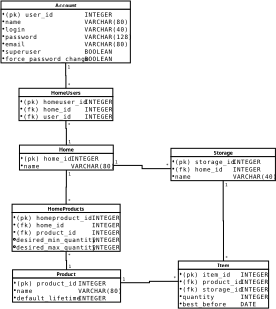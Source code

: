 <?xml version="1.0" encoding="UTF-8"?>
<dia:diagram xmlns:dia="http://www.lysator.liu.se/~alla/dia/">
  <dia:layer name="Background" visible="true" active="true">
    <dia:object type="Database - Table" version="0" id="O0">
      <dia:attribute name="obj_pos">
        <dia:point val="-6.4,19.4"/>
      </dia:attribute>
      <dia:attribute name="obj_bb">
        <dia:rectangle val="-6.4,19.4;5.295,22.9"/>
      </dia:attribute>
      <dia:attribute name="meta">
        <dia:composite type="dict"/>
      </dia:attribute>
      <dia:attribute name="elem_corner">
        <dia:point val="-6.4,19.4"/>
      </dia:attribute>
      <dia:attribute name="elem_width">
        <dia:real val="11.695"/>
      </dia:attribute>
      <dia:attribute name="elem_height">
        <dia:real val="3.5"/>
      </dia:attribute>
      <dia:attribute name="text_colour">
        <dia:color val="#000000"/>
      </dia:attribute>
      <dia:attribute name="line_colour">
        <dia:color val="#000000"/>
      </dia:attribute>
      <dia:attribute name="fill_colour">
        <dia:color val="#ffffff"/>
      </dia:attribute>
      <dia:attribute name="line_width">
        <dia:real val="0.1"/>
      </dia:attribute>
      <dia:attribute name="name">
        <dia:string>#Product#</dia:string>
      </dia:attribute>
      <dia:attribute name="comment">
        <dia:string>##</dia:string>
      </dia:attribute>
      <dia:attribute name="visible_comment">
        <dia:boolean val="false"/>
      </dia:attribute>
      <dia:attribute name="tagging_comment">
        <dia:boolean val="false"/>
      </dia:attribute>
      <dia:attribute name="underline_primary_key">
        <dia:boolean val="false"/>
      </dia:attribute>
      <dia:attribute name="bold_primary_keys">
        <dia:boolean val="false"/>
      </dia:attribute>
      <dia:attribute name="normal_font">
        <dia:font family="monospace" style="0" name="Courier"/>
      </dia:attribute>
      <dia:attribute name="name_font">
        <dia:font family="sans" style="80" name="Helvetica-Bold"/>
      </dia:attribute>
      <dia:attribute name="comment_font">
        <dia:font family="sans" style="8" name="Helvetica-Oblique"/>
      </dia:attribute>
      <dia:attribute name="normal_font_height">
        <dia:real val="0.8"/>
      </dia:attribute>
      <dia:attribute name="name_font_height">
        <dia:real val="0.7"/>
      </dia:attribute>
      <dia:attribute name="comment_font_height">
        <dia:real val="0.7"/>
      </dia:attribute>
      <dia:attribute name="attributes">
        <dia:composite type="table_attribute">
          <dia:attribute name="name">
            <dia:string>#(pk) product_id#</dia:string>
          </dia:attribute>
          <dia:attribute name="type">
            <dia:string>#INTEGER#</dia:string>
          </dia:attribute>
          <dia:attribute name="comment">
            <dia:string>##</dia:string>
          </dia:attribute>
          <dia:attribute name="primary_key">
            <dia:boolean val="true"/>
          </dia:attribute>
          <dia:attribute name="nullable">
            <dia:boolean val="false"/>
          </dia:attribute>
          <dia:attribute name="unique">
            <dia:boolean val="true"/>
          </dia:attribute>
        </dia:composite>
        <dia:composite type="table_attribute">
          <dia:attribute name="name">
            <dia:string>#name#</dia:string>
          </dia:attribute>
          <dia:attribute name="type">
            <dia:string>#VARCHAR(80)#</dia:string>
          </dia:attribute>
          <dia:attribute name="comment">
            <dia:string>##</dia:string>
          </dia:attribute>
          <dia:attribute name="primary_key">
            <dia:boolean val="false"/>
          </dia:attribute>
          <dia:attribute name="nullable">
            <dia:boolean val="false"/>
          </dia:attribute>
          <dia:attribute name="unique">
            <dia:boolean val="false"/>
          </dia:attribute>
        </dia:composite>
        <dia:composite type="table_attribute">
          <dia:attribute name="name">
            <dia:string>#default_lifetime#</dia:string>
          </dia:attribute>
          <dia:attribute name="type">
            <dia:string>#INTEGER#</dia:string>
          </dia:attribute>
          <dia:attribute name="comment">
            <dia:string>##</dia:string>
          </dia:attribute>
          <dia:attribute name="primary_key">
            <dia:boolean val="false"/>
          </dia:attribute>
          <dia:attribute name="nullable">
            <dia:boolean val="false"/>
          </dia:attribute>
          <dia:attribute name="unique">
            <dia:boolean val="false"/>
          </dia:attribute>
        </dia:composite>
      </dia:attribute>
    </dia:object>
    <dia:object type="Database - Table" version="0" id="O1">
      <dia:attribute name="obj_pos">
        <dia:point val="10.75,6.25"/>
      </dia:attribute>
      <dia:attribute name="obj_bb">
        <dia:rectangle val="10.75,6.25;22.06,9.75"/>
      </dia:attribute>
      <dia:attribute name="meta">
        <dia:composite type="dict"/>
      </dia:attribute>
      <dia:attribute name="elem_corner">
        <dia:point val="10.75,6.25"/>
      </dia:attribute>
      <dia:attribute name="elem_width">
        <dia:real val="11.31"/>
      </dia:attribute>
      <dia:attribute name="elem_height">
        <dia:real val="3.5"/>
      </dia:attribute>
      <dia:attribute name="text_colour">
        <dia:color val="#000000"/>
      </dia:attribute>
      <dia:attribute name="line_colour">
        <dia:color val="#000000"/>
      </dia:attribute>
      <dia:attribute name="fill_colour">
        <dia:color val="#ffffff"/>
      </dia:attribute>
      <dia:attribute name="line_width">
        <dia:real val="0.1"/>
      </dia:attribute>
      <dia:attribute name="name">
        <dia:string>#Storage#</dia:string>
      </dia:attribute>
      <dia:attribute name="comment">
        <dia:string>##</dia:string>
      </dia:attribute>
      <dia:attribute name="visible_comment">
        <dia:boolean val="false"/>
      </dia:attribute>
      <dia:attribute name="tagging_comment">
        <dia:boolean val="false"/>
      </dia:attribute>
      <dia:attribute name="underline_primary_key">
        <dia:boolean val="false"/>
      </dia:attribute>
      <dia:attribute name="bold_primary_keys">
        <dia:boolean val="false"/>
      </dia:attribute>
      <dia:attribute name="normal_font">
        <dia:font family="monospace" style="0" name="Courier"/>
      </dia:attribute>
      <dia:attribute name="name_font">
        <dia:font family="sans" style="80" name="Helvetica-Bold"/>
      </dia:attribute>
      <dia:attribute name="comment_font">
        <dia:font family="sans" style="8" name="Helvetica-Oblique"/>
      </dia:attribute>
      <dia:attribute name="normal_font_height">
        <dia:real val="0.8"/>
      </dia:attribute>
      <dia:attribute name="name_font_height">
        <dia:real val="0.7"/>
      </dia:attribute>
      <dia:attribute name="comment_font_height">
        <dia:real val="0.7"/>
      </dia:attribute>
      <dia:attribute name="attributes">
        <dia:composite type="table_attribute">
          <dia:attribute name="name">
            <dia:string>#(pk) storage_id#</dia:string>
          </dia:attribute>
          <dia:attribute name="type">
            <dia:string>#INTEGER#</dia:string>
          </dia:attribute>
          <dia:attribute name="comment">
            <dia:string>##</dia:string>
          </dia:attribute>
          <dia:attribute name="primary_key">
            <dia:boolean val="true"/>
          </dia:attribute>
          <dia:attribute name="nullable">
            <dia:boolean val="false"/>
          </dia:attribute>
          <dia:attribute name="unique">
            <dia:boolean val="true"/>
          </dia:attribute>
        </dia:composite>
        <dia:composite type="table_attribute">
          <dia:attribute name="name">
            <dia:string>#(fk) home_id#</dia:string>
          </dia:attribute>
          <dia:attribute name="type">
            <dia:string>#INTEGER#</dia:string>
          </dia:attribute>
          <dia:attribute name="comment">
            <dia:string>##</dia:string>
          </dia:attribute>
          <dia:attribute name="primary_key">
            <dia:boolean val="false"/>
          </dia:attribute>
          <dia:attribute name="nullable">
            <dia:boolean val="false"/>
          </dia:attribute>
          <dia:attribute name="unique">
            <dia:boolean val="false"/>
          </dia:attribute>
        </dia:composite>
        <dia:composite type="table_attribute">
          <dia:attribute name="name">
            <dia:string>#name#</dia:string>
          </dia:attribute>
          <dia:attribute name="type">
            <dia:string>#VARCHAR(40)#</dia:string>
          </dia:attribute>
          <dia:attribute name="comment">
            <dia:string>##</dia:string>
          </dia:attribute>
          <dia:attribute name="primary_key">
            <dia:boolean val="false"/>
          </dia:attribute>
          <dia:attribute name="nullable">
            <dia:boolean val="false"/>
          </dia:attribute>
          <dia:attribute name="unique">
            <dia:boolean val="false"/>
          </dia:attribute>
        </dia:composite>
      </dia:attribute>
    </dia:object>
    <dia:object type="Database - Table" version="0" id="O2">
      <dia:attribute name="obj_pos">
        <dia:point val="-7.65,-9.7"/>
      </dia:attribute>
      <dia:attribute name="obj_bb">
        <dia:rectangle val="-7.65,-9.7;6.355,-3"/>
      </dia:attribute>
      <dia:attribute name="meta">
        <dia:composite type="dict"/>
      </dia:attribute>
      <dia:attribute name="elem_corner">
        <dia:point val="-7.65,-9.7"/>
      </dia:attribute>
      <dia:attribute name="elem_width">
        <dia:real val="14.005"/>
      </dia:attribute>
      <dia:attribute name="elem_height">
        <dia:real val="6.7"/>
      </dia:attribute>
      <dia:attribute name="text_colour">
        <dia:color val="#000000"/>
      </dia:attribute>
      <dia:attribute name="line_colour">
        <dia:color val="#000000"/>
      </dia:attribute>
      <dia:attribute name="fill_colour">
        <dia:color val="#ffffff"/>
      </dia:attribute>
      <dia:attribute name="line_width">
        <dia:real val="0.1"/>
      </dia:attribute>
      <dia:attribute name="name">
        <dia:string>#Account#</dia:string>
      </dia:attribute>
      <dia:attribute name="comment">
        <dia:string>##</dia:string>
      </dia:attribute>
      <dia:attribute name="visible_comment">
        <dia:boolean val="false"/>
      </dia:attribute>
      <dia:attribute name="tagging_comment">
        <dia:boolean val="false"/>
      </dia:attribute>
      <dia:attribute name="underline_primary_key">
        <dia:boolean val="false"/>
      </dia:attribute>
      <dia:attribute name="bold_primary_keys">
        <dia:boolean val="false"/>
      </dia:attribute>
      <dia:attribute name="normal_font">
        <dia:font family="monospace" style="0" name="Courier"/>
      </dia:attribute>
      <dia:attribute name="name_font">
        <dia:font family="sans" style="80" name="Helvetica-Bold"/>
      </dia:attribute>
      <dia:attribute name="comment_font">
        <dia:font family="sans" style="8" name="Helvetica-Oblique"/>
      </dia:attribute>
      <dia:attribute name="normal_font_height">
        <dia:real val="0.8"/>
      </dia:attribute>
      <dia:attribute name="name_font_height">
        <dia:real val="0.7"/>
      </dia:attribute>
      <dia:attribute name="comment_font_height">
        <dia:real val="0.7"/>
      </dia:attribute>
      <dia:attribute name="attributes">
        <dia:composite type="table_attribute">
          <dia:attribute name="name">
            <dia:string>#(pk) user_id#</dia:string>
          </dia:attribute>
          <dia:attribute name="type">
            <dia:string>#INTEGER#</dia:string>
          </dia:attribute>
          <dia:attribute name="comment">
            <dia:string>##</dia:string>
          </dia:attribute>
          <dia:attribute name="primary_key">
            <dia:boolean val="true"/>
          </dia:attribute>
          <dia:attribute name="nullable">
            <dia:boolean val="false"/>
          </dia:attribute>
          <dia:attribute name="unique">
            <dia:boolean val="true"/>
          </dia:attribute>
        </dia:composite>
        <dia:composite type="table_attribute">
          <dia:attribute name="name">
            <dia:string>#name#</dia:string>
          </dia:attribute>
          <dia:attribute name="type">
            <dia:string>#VARCHAR(80)#</dia:string>
          </dia:attribute>
          <dia:attribute name="comment">
            <dia:string>##</dia:string>
          </dia:attribute>
          <dia:attribute name="primary_key">
            <dia:boolean val="false"/>
          </dia:attribute>
          <dia:attribute name="nullable">
            <dia:boolean val="false"/>
          </dia:attribute>
          <dia:attribute name="unique">
            <dia:boolean val="false"/>
          </dia:attribute>
        </dia:composite>
        <dia:composite type="table_attribute">
          <dia:attribute name="name">
            <dia:string>#login#</dia:string>
          </dia:attribute>
          <dia:attribute name="type">
            <dia:string>#VARCHAR(40)#</dia:string>
          </dia:attribute>
          <dia:attribute name="comment">
            <dia:string>##</dia:string>
          </dia:attribute>
          <dia:attribute name="primary_key">
            <dia:boolean val="false"/>
          </dia:attribute>
          <dia:attribute name="nullable">
            <dia:boolean val="false"/>
          </dia:attribute>
          <dia:attribute name="unique">
            <dia:boolean val="false"/>
          </dia:attribute>
        </dia:composite>
        <dia:composite type="table_attribute">
          <dia:attribute name="name">
            <dia:string>#password#</dia:string>
          </dia:attribute>
          <dia:attribute name="type">
            <dia:string>#VARCHAR(128)#</dia:string>
          </dia:attribute>
          <dia:attribute name="comment">
            <dia:string>##</dia:string>
          </dia:attribute>
          <dia:attribute name="primary_key">
            <dia:boolean val="false"/>
          </dia:attribute>
          <dia:attribute name="nullable">
            <dia:boolean val="false"/>
          </dia:attribute>
          <dia:attribute name="unique">
            <dia:boolean val="false"/>
          </dia:attribute>
        </dia:composite>
        <dia:composite type="table_attribute">
          <dia:attribute name="name">
            <dia:string>#email#</dia:string>
          </dia:attribute>
          <dia:attribute name="type">
            <dia:string>#VARCHAR(80)#</dia:string>
          </dia:attribute>
          <dia:attribute name="comment">
            <dia:string>##</dia:string>
          </dia:attribute>
          <dia:attribute name="primary_key">
            <dia:boolean val="false"/>
          </dia:attribute>
          <dia:attribute name="nullable">
            <dia:boolean val="false"/>
          </dia:attribute>
          <dia:attribute name="unique">
            <dia:boolean val="false"/>
          </dia:attribute>
        </dia:composite>
        <dia:composite type="table_attribute">
          <dia:attribute name="name">
            <dia:string>#superuser#</dia:string>
          </dia:attribute>
          <dia:attribute name="type">
            <dia:string>#BOOLEAN#</dia:string>
          </dia:attribute>
          <dia:attribute name="comment">
            <dia:string>##</dia:string>
          </dia:attribute>
          <dia:attribute name="primary_key">
            <dia:boolean val="false"/>
          </dia:attribute>
          <dia:attribute name="nullable">
            <dia:boolean val="false"/>
          </dia:attribute>
          <dia:attribute name="unique">
            <dia:boolean val="false"/>
          </dia:attribute>
        </dia:composite>
        <dia:composite type="table_attribute">
          <dia:attribute name="name">
            <dia:string>#force_password_change#</dia:string>
          </dia:attribute>
          <dia:attribute name="type">
            <dia:string>#BOOLEAN#</dia:string>
          </dia:attribute>
          <dia:attribute name="comment">
            <dia:string>##</dia:string>
          </dia:attribute>
          <dia:attribute name="primary_key">
            <dia:boolean val="false"/>
          </dia:attribute>
          <dia:attribute name="nullable">
            <dia:boolean val="false"/>
          </dia:attribute>
          <dia:attribute name="unique">
            <dia:boolean val="false"/>
          </dia:attribute>
        </dia:composite>
      </dia:attribute>
    </dia:object>
    <dia:object type="Database - Table" version="0" id="O3">
      <dia:attribute name="obj_pos">
        <dia:point val="-5.65,5.9"/>
      </dia:attribute>
      <dia:attribute name="obj_bb">
        <dia:rectangle val="-5.65,5.9;4.505,8.6"/>
      </dia:attribute>
      <dia:attribute name="meta">
        <dia:composite type="dict"/>
      </dia:attribute>
      <dia:attribute name="elem_corner">
        <dia:point val="-5.65,5.9"/>
      </dia:attribute>
      <dia:attribute name="elem_width">
        <dia:real val="10.155"/>
      </dia:attribute>
      <dia:attribute name="elem_height">
        <dia:real val="2.7"/>
      </dia:attribute>
      <dia:attribute name="text_colour">
        <dia:color val="#000000"/>
      </dia:attribute>
      <dia:attribute name="line_colour">
        <dia:color val="#000000"/>
      </dia:attribute>
      <dia:attribute name="fill_colour">
        <dia:color val="#ffffff"/>
      </dia:attribute>
      <dia:attribute name="line_width">
        <dia:real val="0.1"/>
      </dia:attribute>
      <dia:attribute name="name">
        <dia:string>#Home#</dia:string>
      </dia:attribute>
      <dia:attribute name="comment">
        <dia:string>##</dia:string>
      </dia:attribute>
      <dia:attribute name="visible_comment">
        <dia:boolean val="false"/>
      </dia:attribute>
      <dia:attribute name="tagging_comment">
        <dia:boolean val="false"/>
      </dia:attribute>
      <dia:attribute name="underline_primary_key">
        <dia:boolean val="false"/>
      </dia:attribute>
      <dia:attribute name="bold_primary_keys">
        <dia:boolean val="false"/>
      </dia:attribute>
      <dia:attribute name="normal_font">
        <dia:font family="monospace" style="0" name="Courier"/>
      </dia:attribute>
      <dia:attribute name="name_font">
        <dia:font family="sans" style="80" name="Helvetica-Bold"/>
      </dia:attribute>
      <dia:attribute name="comment_font">
        <dia:font family="sans" style="8" name="Helvetica-Oblique"/>
      </dia:attribute>
      <dia:attribute name="normal_font_height">
        <dia:real val="0.8"/>
      </dia:attribute>
      <dia:attribute name="name_font_height">
        <dia:real val="0.7"/>
      </dia:attribute>
      <dia:attribute name="comment_font_height">
        <dia:real val="0.7"/>
      </dia:attribute>
      <dia:attribute name="attributes">
        <dia:composite type="table_attribute">
          <dia:attribute name="name">
            <dia:string>#(pk) home_id#</dia:string>
          </dia:attribute>
          <dia:attribute name="type">
            <dia:string>#INTEGER#</dia:string>
          </dia:attribute>
          <dia:attribute name="comment">
            <dia:string>##</dia:string>
          </dia:attribute>
          <dia:attribute name="primary_key">
            <dia:boolean val="true"/>
          </dia:attribute>
          <dia:attribute name="nullable">
            <dia:boolean val="false"/>
          </dia:attribute>
          <dia:attribute name="unique">
            <dia:boolean val="true"/>
          </dia:attribute>
        </dia:composite>
        <dia:composite type="table_attribute">
          <dia:attribute name="name">
            <dia:string>#name#</dia:string>
          </dia:attribute>
          <dia:attribute name="type">
            <dia:string>#VARCHAR(80)#</dia:string>
          </dia:attribute>
          <dia:attribute name="comment">
            <dia:string>##</dia:string>
          </dia:attribute>
          <dia:attribute name="primary_key">
            <dia:boolean val="false"/>
          </dia:attribute>
          <dia:attribute name="nullable">
            <dia:boolean val="false"/>
          </dia:attribute>
          <dia:attribute name="unique">
            <dia:boolean val="false"/>
          </dia:attribute>
        </dia:composite>
      </dia:attribute>
    </dia:object>
    <dia:object type="Database - Table" version="0" id="O4">
      <dia:attribute name="obj_pos">
        <dia:point val="11.55,18.45"/>
      </dia:attribute>
      <dia:attribute name="obj_bb">
        <dia:rectangle val="11.55,18.45;21.32,23.55"/>
      </dia:attribute>
      <dia:attribute name="meta">
        <dia:composite type="dict"/>
      </dia:attribute>
      <dia:attribute name="elem_corner">
        <dia:point val="11.55,18.45"/>
      </dia:attribute>
      <dia:attribute name="elem_width">
        <dia:real val="9.77"/>
      </dia:attribute>
      <dia:attribute name="elem_height">
        <dia:real val="5.1"/>
      </dia:attribute>
      <dia:attribute name="text_colour">
        <dia:color val="#000000"/>
      </dia:attribute>
      <dia:attribute name="line_colour">
        <dia:color val="#000000"/>
      </dia:attribute>
      <dia:attribute name="fill_colour">
        <dia:color val="#ffffff"/>
      </dia:attribute>
      <dia:attribute name="line_width">
        <dia:real val="0.1"/>
      </dia:attribute>
      <dia:attribute name="name">
        <dia:string>#Item#</dia:string>
      </dia:attribute>
      <dia:attribute name="comment">
        <dia:string>##</dia:string>
      </dia:attribute>
      <dia:attribute name="visible_comment">
        <dia:boolean val="false"/>
      </dia:attribute>
      <dia:attribute name="tagging_comment">
        <dia:boolean val="false"/>
      </dia:attribute>
      <dia:attribute name="underline_primary_key">
        <dia:boolean val="false"/>
      </dia:attribute>
      <dia:attribute name="bold_primary_keys">
        <dia:boolean val="false"/>
      </dia:attribute>
      <dia:attribute name="normal_font">
        <dia:font family="monospace" style="0" name="Courier"/>
      </dia:attribute>
      <dia:attribute name="name_font">
        <dia:font family="sans" style="80" name="Helvetica-Bold"/>
      </dia:attribute>
      <dia:attribute name="comment_font">
        <dia:font family="sans" style="8" name="Helvetica-Oblique"/>
      </dia:attribute>
      <dia:attribute name="normal_font_height">
        <dia:real val="0.8"/>
      </dia:attribute>
      <dia:attribute name="name_font_height">
        <dia:real val="0.7"/>
      </dia:attribute>
      <dia:attribute name="comment_font_height">
        <dia:real val="0.7"/>
      </dia:attribute>
      <dia:attribute name="attributes">
        <dia:composite type="table_attribute">
          <dia:attribute name="name">
            <dia:string>#(pk) item_id#</dia:string>
          </dia:attribute>
          <dia:attribute name="type">
            <dia:string>#INTEGER#</dia:string>
          </dia:attribute>
          <dia:attribute name="comment">
            <dia:string>##</dia:string>
          </dia:attribute>
          <dia:attribute name="primary_key">
            <dia:boolean val="true"/>
          </dia:attribute>
          <dia:attribute name="nullable">
            <dia:boolean val="false"/>
          </dia:attribute>
          <dia:attribute name="unique">
            <dia:boolean val="true"/>
          </dia:attribute>
        </dia:composite>
        <dia:composite type="table_attribute">
          <dia:attribute name="name">
            <dia:string>#(fk) product_id#</dia:string>
          </dia:attribute>
          <dia:attribute name="type">
            <dia:string>#INTEGER#</dia:string>
          </dia:attribute>
          <dia:attribute name="comment">
            <dia:string>##</dia:string>
          </dia:attribute>
          <dia:attribute name="primary_key">
            <dia:boolean val="false"/>
          </dia:attribute>
          <dia:attribute name="nullable">
            <dia:boolean val="false"/>
          </dia:attribute>
          <dia:attribute name="unique">
            <dia:boolean val="false"/>
          </dia:attribute>
        </dia:composite>
        <dia:composite type="table_attribute">
          <dia:attribute name="name">
            <dia:string>#(fk) storage_id#</dia:string>
          </dia:attribute>
          <dia:attribute name="type">
            <dia:string>#INTEGER#</dia:string>
          </dia:attribute>
          <dia:attribute name="comment">
            <dia:string>##</dia:string>
          </dia:attribute>
          <dia:attribute name="primary_key">
            <dia:boolean val="false"/>
          </dia:attribute>
          <dia:attribute name="nullable">
            <dia:boolean val="false"/>
          </dia:attribute>
          <dia:attribute name="unique">
            <dia:boolean val="false"/>
          </dia:attribute>
        </dia:composite>
        <dia:composite type="table_attribute">
          <dia:attribute name="name">
            <dia:string>#quantity#</dia:string>
          </dia:attribute>
          <dia:attribute name="type">
            <dia:string>#INTEGER#</dia:string>
          </dia:attribute>
          <dia:attribute name="comment">
            <dia:string>##</dia:string>
          </dia:attribute>
          <dia:attribute name="primary_key">
            <dia:boolean val="false"/>
          </dia:attribute>
          <dia:attribute name="nullable">
            <dia:boolean val="false"/>
          </dia:attribute>
          <dia:attribute name="unique">
            <dia:boolean val="false"/>
          </dia:attribute>
        </dia:composite>
        <dia:composite type="table_attribute">
          <dia:attribute name="name">
            <dia:string>#best_before#</dia:string>
          </dia:attribute>
          <dia:attribute name="type">
            <dia:string>#DATE#</dia:string>
          </dia:attribute>
          <dia:attribute name="comment">
            <dia:string>##</dia:string>
          </dia:attribute>
          <dia:attribute name="primary_key">
            <dia:boolean val="false"/>
          </dia:attribute>
          <dia:attribute name="nullable">
            <dia:boolean val="false"/>
          </dia:attribute>
          <dia:attribute name="unique">
            <dia:boolean val="false"/>
          </dia:attribute>
        </dia:composite>
      </dia:attribute>
    </dia:object>
    <dia:object type="Database - Table" version="0" id="O5">
      <dia:attribute name="obj_pos">
        <dia:point val="-5.7,-0.25"/>
      </dia:attribute>
      <dia:attribute name="obj_bb">
        <dia:rectangle val="-5.7,-0.25;4.455,3.25"/>
      </dia:attribute>
      <dia:attribute name="meta">
        <dia:composite type="dict"/>
      </dia:attribute>
      <dia:attribute name="elem_corner">
        <dia:point val="-5.7,-0.25"/>
      </dia:attribute>
      <dia:attribute name="elem_width">
        <dia:real val="10.155"/>
      </dia:attribute>
      <dia:attribute name="elem_height">
        <dia:real val="3.5"/>
      </dia:attribute>
      <dia:attribute name="text_colour">
        <dia:color val="#000000"/>
      </dia:attribute>
      <dia:attribute name="line_colour">
        <dia:color val="#000000"/>
      </dia:attribute>
      <dia:attribute name="fill_colour">
        <dia:color val="#ffffff"/>
      </dia:attribute>
      <dia:attribute name="line_width">
        <dia:real val="0.1"/>
      </dia:attribute>
      <dia:attribute name="name">
        <dia:string>#HomeUsers#</dia:string>
      </dia:attribute>
      <dia:attribute name="comment">
        <dia:string>##</dia:string>
      </dia:attribute>
      <dia:attribute name="visible_comment">
        <dia:boolean val="false"/>
      </dia:attribute>
      <dia:attribute name="tagging_comment">
        <dia:boolean val="false"/>
      </dia:attribute>
      <dia:attribute name="underline_primary_key">
        <dia:boolean val="false"/>
      </dia:attribute>
      <dia:attribute name="bold_primary_keys">
        <dia:boolean val="false"/>
      </dia:attribute>
      <dia:attribute name="normal_font">
        <dia:font family="monospace" style="0" name="Courier"/>
      </dia:attribute>
      <dia:attribute name="name_font">
        <dia:font family="sans" style="80" name="Helvetica-Bold"/>
      </dia:attribute>
      <dia:attribute name="comment_font">
        <dia:font family="sans" style="8" name="Helvetica-Oblique"/>
      </dia:attribute>
      <dia:attribute name="normal_font_height">
        <dia:real val="0.8"/>
      </dia:attribute>
      <dia:attribute name="name_font_height">
        <dia:real val="0.7"/>
      </dia:attribute>
      <dia:attribute name="comment_font_height">
        <dia:real val="0.7"/>
      </dia:attribute>
      <dia:attribute name="attributes">
        <dia:composite type="table_attribute">
          <dia:attribute name="name">
            <dia:string>#(pk) homeuser_id#</dia:string>
          </dia:attribute>
          <dia:attribute name="type">
            <dia:string>#INTEGER#</dia:string>
          </dia:attribute>
          <dia:attribute name="comment">
            <dia:string>##</dia:string>
          </dia:attribute>
          <dia:attribute name="primary_key">
            <dia:boolean val="true"/>
          </dia:attribute>
          <dia:attribute name="nullable">
            <dia:boolean val="false"/>
          </dia:attribute>
          <dia:attribute name="unique">
            <dia:boolean val="true"/>
          </dia:attribute>
        </dia:composite>
        <dia:composite type="table_attribute">
          <dia:attribute name="name">
            <dia:string>#(fk) home_id#</dia:string>
          </dia:attribute>
          <dia:attribute name="type">
            <dia:string>#INTEGER#</dia:string>
          </dia:attribute>
          <dia:attribute name="comment">
            <dia:string>##</dia:string>
          </dia:attribute>
          <dia:attribute name="primary_key">
            <dia:boolean val="false"/>
          </dia:attribute>
          <dia:attribute name="nullable">
            <dia:boolean val="false"/>
          </dia:attribute>
          <dia:attribute name="unique">
            <dia:boolean val="false"/>
          </dia:attribute>
        </dia:composite>
        <dia:composite type="table_attribute">
          <dia:attribute name="name">
            <dia:string>#(fk) user_id#</dia:string>
          </dia:attribute>
          <dia:attribute name="type">
            <dia:string>#INTEGER#</dia:string>
          </dia:attribute>
          <dia:attribute name="comment">
            <dia:string>##</dia:string>
          </dia:attribute>
          <dia:attribute name="primary_key">
            <dia:boolean val="false"/>
          </dia:attribute>
          <dia:attribute name="nullable">
            <dia:boolean val="false"/>
          </dia:attribute>
          <dia:attribute name="unique">
            <dia:boolean val="false"/>
          </dia:attribute>
        </dia:composite>
      </dia:attribute>
    </dia:object>
    <dia:object type="Database - Reference" version="0" id="O6">
      <dia:attribute name="obj_pos">
        <dia:point val="-0.647,-3"/>
      </dia:attribute>
      <dia:attribute name="obj_bb">
        <dia:rectangle val="-0.647,-3;-0.133,-0.25"/>
      </dia:attribute>
      <dia:attribute name="meta">
        <dia:composite type="dict"/>
      </dia:attribute>
      <dia:attribute name="orth_points">
        <dia:point val="-0.647,-3"/>
        <dia:point val="-0.647,-1.625"/>
        <dia:point val="-0.623,-1.625"/>
        <dia:point val="-0.623,-0.25"/>
      </dia:attribute>
      <dia:attribute name="orth_orient">
        <dia:enum val="1"/>
        <dia:enum val="0"/>
        <dia:enum val="1"/>
      </dia:attribute>
      <dia:attribute name="orth_autoroute">
        <dia:boolean val="true"/>
      </dia:attribute>
      <dia:attribute name="text_colour">
        <dia:color val="#000000"/>
      </dia:attribute>
      <dia:attribute name="line_colour">
        <dia:color val="#000000"/>
      </dia:attribute>
      <dia:attribute name="line_width">
        <dia:real val="0.1"/>
      </dia:attribute>
      <dia:attribute name="line_style">
        <dia:enum val="0"/>
        <dia:real val="1"/>
      </dia:attribute>
      <dia:attribute name="corner_radius">
        <dia:real val="0"/>
      </dia:attribute>
      <dia:attribute name="end_arrow">
        <dia:enum val="0"/>
      </dia:attribute>
      <dia:attribute name="start_point_desc">
        <dia:string>#1#</dia:string>
      </dia:attribute>
      <dia:attribute name="end_point_desc">
        <dia:string>#*#</dia:string>
      </dia:attribute>
      <dia:attribute name="normal_font">
        <dia:font family="monospace" style="0" name="Courier"/>
      </dia:attribute>
      <dia:attribute name="normal_font_height">
        <dia:real val="0.6"/>
      </dia:attribute>
      <dia:connections>
        <dia:connection handle="0" to="O2" connection="9"/>
        <dia:connection handle="1" to="O5" connection="2"/>
      </dia:connections>
    </dia:object>
    <dia:object type="Database - Reference" version="0" id="O7">
      <dia:attribute name="obj_pos">
        <dia:point val="-0.623,3.25"/>
      </dia:attribute>
      <dia:attribute name="obj_bb">
        <dia:rectangle val="-0.623,3.25;-0.083,5.9"/>
      </dia:attribute>
      <dia:attribute name="meta">
        <dia:composite type="dict"/>
      </dia:attribute>
      <dia:attribute name="orth_points">
        <dia:point val="-0.623,3.25"/>
        <dia:point val="-0.623,4.1"/>
        <dia:point val="-0.573,4.1"/>
        <dia:point val="-0.573,5.9"/>
      </dia:attribute>
      <dia:attribute name="orth_orient">
        <dia:enum val="1"/>
        <dia:enum val="0"/>
        <dia:enum val="1"/>
      </dia:attribute>
      <dia:attribute name="orth_autoroute">
        <dia:boolean val="false"/>
      </dia:attribute>
      <dia:attribute name="text_colour">
        <dia:color val="#000000"/>
      </dia:attribute>
      <dia:attribute name="line_colour">
        <dia:color val="#000000"/>
      </dia:attribute>
      <dia:attribute name="line_width">
        <dia:real val="0.1"/>
      </dia:attribute>
      <dia:attribute name="line_style">
        <dia:enum val="0"/>
        <dia:real val="1"/>
      </dia:attribute>
      <dia:attribute name="corner_radius">
        <dia:real val="0"/>
      </dia:attribute>
      <dia:attribute name="end_arrow">
        <dia:enum val="0"/>
      </dia:attribute>
      <dia:attribute name="start_point_desc">
        <dia:string>#*#</dia:string>
      </dia:attribute>
      <dia:attribute name="end_point_desc">
        <dia:string>#1#</dia:string>
      </dia:attribute>
      <dia:attribute name="normal_font">
        <dia:font family="monospace" style="0" name="Courier"/>
      </dia:attribute>
      <dia:attribute name="normal_font_height">
        <dia:real val="0.6"/>
      </dia:attribute>
      <dia:connections>
        <dia:connection handle="0" to="O5" connection="9"/>
        <dia:connection handle="1" to="O3" connection="2"/>
      </dia:connections>
    </dia:object>
    <dia:object type="Database - Table" version="0" id="O8">
      <dia:attribute name="obj_pos">
        <dia:point val="-6.45,12.3"/>
      </dia:attribute>
      <dia:attribute name="obj_bb">
        <dia:rectangle val="-6.45,12.3;5.245,17.4"/>
      </dia:attribute>
      <dia:attribute name="meta">
        <dia:composite type="dict"/>
      </dia:attribute>
      <dia:attribute name="elem_corner">
        <dia:point val="-6.45,12.3"/>
      </dia:attribute>
      <dia:attribute name="elem_width">
        <dia:real val="11.695"/>
      </dia:attribute>
      <dia:attribute name="elem_height">
        <dia:real val="5.1"/>
      </dia:attribute>
      <dia:attribute name="text_colour">
        <dia:color val="#000000"/>
      </dia:attribute>
      <dia:attribute name="line_colour">
        <dia:color val="#000000"/>
      </dia:attribute>
      <dia:attribute name="fill_colour">
        <dia:color val="#ffffff"/>
      </dia:attribute>
      <dia:attribute name="line_width">
        <dia:real val="0.1"/>
      </dia:attribute>
      <dia:attribute name="name">
        <dia:string>#HomeProducts#</dia:string>
      </dia:attribute>
      <dia:attribute name="comment">
        <dia:string>##</dia:string>
      </dia:attribute>
      <dia:attribute name="visible_comment">
        <dia:boolean val="false"/>
      </dia:attribute>
      <dia:attribute name="tagging_comment">
        <dia:boolean val="false"/>
      </dia:attribute>
      <dia:attribute name="underline_primary_key">
        <dia:boolean val="false"/>
      </dia:attribute>
      <dia:attribute name="bold_primary_keys">
        <dia:boolean val="false"/>
      </dia:attribute>
      <dia:attribute name="normal_font">
        <dia:font family="monospace" style="0" name="Courier"/>
      </dia:attribute>
      <dia:attribute name="name_font">
        <dia:font family="sans" style="80" name="Helvetica-Bold"/>
      </dia:attribute>
      <dia:attribute name="comment_font">
        <dia:font family="sans" style="8" name="Helvetica-Oblique"/>
      </dia:attribute>
      <dia:attribute name="normal_font_height">
        <dia:real val="0.8"/>
      </dia:attribute>
      <dia:attribute name="name_font_height">
        <dia:real val="0.7"/>
      </dia:attribute>
      <dia:attribute name="comment_font_height">
        <dia:real val="0.7"/>
      </dia:attribute>
      <dia:attribute name="attributes">
        <dia:composite type="table_attribute">
          <dia:attribute name="name">
            <dia:string>#(pk) homeproduct_id#</dia:string>
          </dia:attribute>
          <dia:attribute name="type">
            <dia:string>#INTEGER#</dia:string>
          </dia:attribute>
          <dia:attribute name="comment">
            <dia:string>##</dia:string>
          </dia:attribute>
          <dia:attribute name="primary_key">
            <dia:boolean val="true"/>
          </dia:attribute>
          <dia:attribute name="nullable">
            <dia:boolean val="false"/>
          </dia:attribute>
          <dia:attribute name="unique">
            <dia:boolean val="true"/>
          </dia:attribute>
        </dia:composite>
        <dia:composite type="table_attribute">
          <dia:attribute name="name">
            <dia:string>#(fk) home_id#</dia:string>
          </dia:attribute>
          <dia:attribute name="type">
            <dia:string>#INTEGER#</dia:string>
          </dia:attribute>
          <dia:attribute name="comment">
            <dia:string>##</dia:string>
          </dia:attribute>
          <dia:attribute name="primary_key">
            <dia:boolean val="false"/>
          </dia:attribute>
          <dia:attribute name="nullable">
            <dia:boolean val="false"/>
          </dia:attribute>
          <dia:attribute name="unique">
            <dia:boolean val="false"/>
          </dia:attribute>
        </dia:composite>
        <dia:composite type="table_attribute">
          <dia:attribute name="name">
            <dia:string>#(fk) product_id#</dia:string>
          </dia:attribute>
          <dia:attribute name="type">
            <dia:string>#INTEGER#</dia:string>
          </dia:attribute>
          <dia:attribute name="comment">
            <dia:string>##</dia:string>
          </dia:attribute>
          <dia:attribute name="primary_key">
            <dia:boolean val="false"/>
          </dia:attribute>
          <dia:attribute name="nullable">
            <dia:boolean val="false"/>
          </dia:attribute>
          <dia:attribute name="unique">
            <dia:boolean val="false"/>
          </dia:attribute>
        </dia:composite>
        <dia:composite type="table_attribute">
          <dia:attribute name="name">
            <dia:string>#desired_min_quantity#</dia:string>
          </dia:attribute>
          <dia:attribute name="type">
            <dia:string>#INTEGER#</dia:string>
          </dia:attribute>
          <dia:attribute name="comment">
            <dia:string>##</dia:string>
          </dia:attribute>
          <dia:attribute name="primary_key">
            <dia:boolean val="false"/>
          </dia:attribute>
          <dia:attribute name="nullable">
            <dia:boolean val="true"/>
          </dia:attribute>
          <dia:attribute name="unique">
            <dia:boolean val="false"/>
          </dia:attribute>
        </dia:composite>
        <dia:composite type="table_attribute">
          <dia:attribute name="name">
            <dia:string>#desired_max_quantity#</dia:string>
          </dia:attribute>
          <dia:attribute name="type">
            <dia:string>#INTEGER#</dia:string>
          </dia:attribute>
          <dia:attribute name="comment">
            <dia:string>##</dia:string>
          </dia:attribute>
          <dia:attribute name="primary_key">
            <dia:boolean val="false"/>
          </dia:attribute>
          <dia:attribute name="nullable">
            <dia:boolean val="true"/>
          </dia:attribute>
          <dia:attribute name="unique">
            <dia:boolean val="false"/>
          </dia:attribute>
        </dia:composite>
      </dia:attribute>
    </dia:object>
    <dia:object type="Database - Reference" version="0" id="O9">
      <dia:attribute name="obj_pos">
        <dia:point val="-0.573,8.6"/>
      </dia:attribute>
      <dia:attribute name="obj_bb">
        <dia:rectangle val="-0.603,8.6;-0.083,12.3"/>
      </dia:attribute>
      <dia:attribute name="meta">
        <dia:composite type="dict"/>
      </dia:attribute>
      <dia:attribute name="orth_points">
        <dia:point val="-0.573,8.6"/>
        <dia:point val="-0.573,10.45"/>
        <dia:point val="-0.603,10.45"/>
        <dia:point val="-0.603,12.3"/>
      </dia:attribute>
      <dia:attribute name="orth_orient">
        <dia:enum val="1"/>
        <dia:enum val="0"/>
        <dia:enum val="1"/>
      </dia:attribute>
      <dia:attribute name="orth_autoroute">
        <dia:boolean val="true"/>
      </dia:attribute>
      <dia:attribute name="text_colour">
        <dia:color val="#000000"/>
      </dia:attribute>
      <dia:attribute name="line_colour">
        <dia:color val="#000000"/>
      </dia:attribute>
      <dia:attribute name="line_width">
        <dia:real val="0.1"/>
      </dia:attribute>
      <dia:attribute name="line_style">
        <dia:enum val="0"/>
        <dia:real val="1"/>
      </dia:attribute>
      <dia:attribute name="corner_radius">
        <dia:real val="0"/>
      </dia:attribute>
      <dia:attribute name="end_arrow">
        <dia:enum val="0"/>
      </dia:attribute>
      <dia:attribute name="start_point_desc">
        <dia:string>#1#</dia:string>
      </dia:attribute>
      <dia:attribute name="end_point_desc">
        <dia:string>#*#</dia:string>
      </dia:attribute>
      <dia:attribute name="normal_font">
        <dia:font family="monospace" style="0" name="Courier"/>
      </dia:attribute>
      <dia:attribute name="normal_font_height">
        <dia:real val="0.6"/>
      </dia:attribute>
      <dia:connections>
        <dia:connection handle="0" to="O3" connection="9"/>
        <dia:connection handle="1" to="O8" connection="2"/>
      </dia:connections>
    </dia:object>
    <dia:object type="Database - Reference" version="0" id="O10">
      <dia:attribute name="obj_pos">
        <dia:point val="-0.603,17.4"/>
      </dia:attribute>
      <dia:attribute name="obj_bb">
        <dia:rectangle val="-0.603,17.4;-0.062,19.4"/>
      </dia:attribute>
      <dia:attribute name="meta">
        <dia:composite type="dict"/>
      </dia:attribute>
      <dia:attribute name="orth_points">
        <dia:point val="-0.603,17.4"/>
        <dia:point val="-0.603,18.4"/>
        <dia:point val="-0.552,18.4"/>
        <dia:point val="-0.552,19.4"/>
      </dia:attribute>
      <dia:attribute name="orth_orient">
        <dia:enum val="1"/>
        <dia:enum val="0"/>
        <dia:enum val="1"/>
      </dia:attribute>
      <dia:attribute name="orth_autoroute">
        <dia:boolean val="true"/>
      </dia:attribute>
      <dia:attribute name="text_colour">
        <dia:color val="#000000"/>
      </dia:attribute>
      <dia:attribute name="line_colour">
        <dia:color val="#000000"/>
      </dia:attribute>
      <dia:attribute name="line_width">
        <dia:real val="0.1"/>
      </dia:attribute>
      <dia:attribute name="line_style">
        <dia:enum val="0"/>
        <dia:real val="1"/>
      </dia:attribute>
      <dia:attribute name="corner_radius">
        <dia:real val="0"/>
      </dia:attribute>
      <dia:attribute name="end_arrow">
        <dia:enum val="0"/>
      </dia:attribute>
      <dia:attribute name="start_point_desc">
        <dia:string>#*#</dia:string>
      </dia:attribute>
      <dia:attribute name="end_point_desc">
        <dia:string>#1#</dia:string>
      </dia:attribute>
      <dia:attribute name="normal_font">
        <dia:font family="monospace" style="0" name="Courier"/>
      </dia:attribute>
      <dia:attribute name="normal_font_height">
        <dia:real val="0.6"/>
      </dia:attribute>
      <dia:connections>
        <dia:connection handle="0" to="O8" connection="9"/>
        <dia:connection handle="1" to="O0" connection="2"/>
      </dia:connections>
    </dia:object>
    <dia:object type="Database - Reference" version="0" id="O11">
      <dia:attribute name="obj_pos">
        <dia:point val="4.505,8.1"/>
      </dia:attribute>
      <dia:attribute name="obj_bb">
        <dia:rectangle val="4.505,7.45;10.75,8.45"/>
      </dia:attribute>
      <dia:attribute name="meta">
        <dia:composite type="dict"/>
      </dia:attribute>
      <dia:attribute name="orth_points">
        <dia:point val="4.505,8.1"/>
        <dia:point val="7.628,8.1"/>
        <dia:point val="7.628,8.45"/>
        <dia:point val="10.75,8.45"/>
      </dia:attribute>
      <dia:attribute name="orth_orient">
        <dia:enum val="0"/>
        <dia:enum val="1"/>
        <dia:enum val="0"/>
      </dia:attribute>
      <dia:attribute name="orth_autoroute">
        <dia:boolean val="true"/>
      </dia:attribute>
      <dia:attribute name="text_colour">
        <dia:color val="#000000"/>
      </dia:attribute>
      <dia:attribute name="line_colour">
        <dia:color val="#000000"/>
      </dia:attribute>
      <dia:attribute name="line_width">
        <dia:real val="0.1"/>
      </dia:attribute>
      <dia:attribute name="line_style">
        <dia:enum val="0"/>
        <dia:real val="1"/>
      </dia:attribute>
      <dia:attribute name="corner_radius">
        <dia:real val="0"/>
      </dia:attribute>
      <dia:attribute name="end_arrow">
        <dia:enum val="0"/>
      </dia:attribute>
      <dia:attribute name="start_point_desc">
        <dia:string>#1#</dia:string>
      </dia:attribute>
      <dia:attribute name="end_point_desc">
        <dia:string>#*#</dia:string>
      </dia:attribute>
      <dia:attribute name="normal_font">
        <dia:font family="monospace" style="0" name="Courier"/>
      </dia:attribute>
      <dia:attribute name="normal_font_height">
        <dia:real val="0.6"/>
      </dia:attribute>
      <dia:connections>
        <dia:connection handle="0" to="O3" connection="15"/>
        <dia:connection handle="1" to="O1" connection="14"/>
      </dia:connections>
    </dia:object>
    <dia:object type="Database - Reference" version="0" id="O12">
      <dia:attribute name="obj_pos">
        <dia:point val="16.405,9.75"/>
      </dia:attribute>
      <dia:attribute name="obj_bb">
        <dia:rectangle val="16.405,9.75;16.925,18.45"/>
      </dia:attribute>
      <dia:attribute name="meta">
        <dia:composite type="dict"/>
      </dia:attribute>
      <dia:attribute name="orth_points">
        <dia:point val="16.405,9.75"/>
        <dia:point val="16.405,14.1"/>
        <dia:point val="16.435,14.1"/>
        <dia:point val="16.435,18.45"/>
      </dia:attribute>
      <dia:attribute name="orth_orient">
        <dia:enum val="1"/>
        <dia:enum val="0"/>
        <dia:enum val="1"/>
      </dia:attribute>
      <dia:attribute name="orth_autoroute">
        <dia:boolean val="true"/>
      </dia:attribute>
      <dia:attribute name="text_colour">
        <dia:color val="#000000"/>
      </dia:attribute>
      <dia:attribute name="line_colour">
        <dia:color val="#000000"/>
      </dia:attribute>
      <dia:attribute name="line_width">
        <dia:real val="0.1"/>
      </dia:attribute>
      <dia:attribute name="line_style">
        <dia:enum val="0"/>
        <dia:real val="1"/>
      </dia:attribute>
      <dia:attribute name="corner_radius">
        <dia:real val="0"/>
      </dia:attribute>
      <dia:attribute name="end_arrow">
        <dia:enum val="0"/>
      </dia:attribute>
      <dia:attribute name="start_point_desc">
        <dia:string>#1#</dia:string>
      </dia:attribute>
      <dia:attribute name="end_point_desc">
        <dia:string>#*#</dia:string>
      </dia:attribute>
      <dia:attribute name="normal_font">
        <dia:font family="monospace" style="0" name="Courier"/>
      </dia:attribute>
      <dia:attribute name="normal_font_height">
        <dia:real val="0.6"/>
      </dia:attribute>
      <dia:connections>
        <dia:connection handle="0" to="O1" connection="9"/>
        <dia:connection handle="1" to="O4" connection="2"/>
      </dia:connections>
    </dia:object>
    <dia:object type="Database - Reference" version="0" id="O13">
      <dia:attribute name="obj_pos">
        <dia:point val="5.295,20.8"/>
      </dia:attribute>
      <dia:attribute name="obj_bb">
        <dia:rectangle val="5.295,20;11.55,20.8"/>
      </dia:attribute>
      <dia:attribute name="meta">
        <dia:composite type="dict"/>
      </dia:attribute>
      <dia:attribute name="orth_points">
        <dia:point val="5.295,20.8"/>
        <dia:point val="8.422,20.8"/>
        <dia:point val="8.422,20.65"/>
        <dia:point val="11.55,20.65"/>
      </dia:attribute>
      <dia:attribute name="orth_orient">
        <dia:enum val="0"/>
        <dia:enum val="1"/>
        <dia:enum val="0"/>
      </dia:attribute>
      <dia:attribute name="orth_autoroute">
        <dia:boolean val="true"/>
      </dia:attribute>
      <dia:attribute name="text_colour">
        <dia:color val="#000000"/>
      </dia:attribute>
      <dia:attribute name="line_colour">
        <dia:color val="#000000"/>
      </dia:attribute>
      <dia:attribute name="line_width">
        <dia:real val="0.1"/>
      </dia:attribute>
      <dia:attribute name="line_style">
        <dia:enum val="0"/>
        <dia:real val="1"/>
      </dia:attribute>
      <dia:attribute name="corner_radius">
        <dia:real val="0"/>
      </dia:attribute>
      <dia:attribute name="end_arrow">
        <dia:enum val="0"/>
      </dia:attribute>
      <dia:attribute name="start_point_desc">
        <dia:string>#1#</dia:string>
      </dia:attribute>
      <dia:attribute name="end_point_desc">
        <dia:string>#*#</dia:string>
      </dia:attribute>
      <dia:attribute name="normal_font">
        <dia:font family="monospace" style="0" name="Courier"/>
      </dia:attribute>
      <dia:attribute name="normal_font_height">
        <dia:real val="0.6"/>
      </dia:attribute>
      <dia:connections>
        <dia:connection handle="0" to="O0" connection="13"/>
        <dia:connection handle="1" to="O4" connection="14"/>
      </dia:connections>
    </dia:object>
  </dia:layer>
</dia:diagram>
